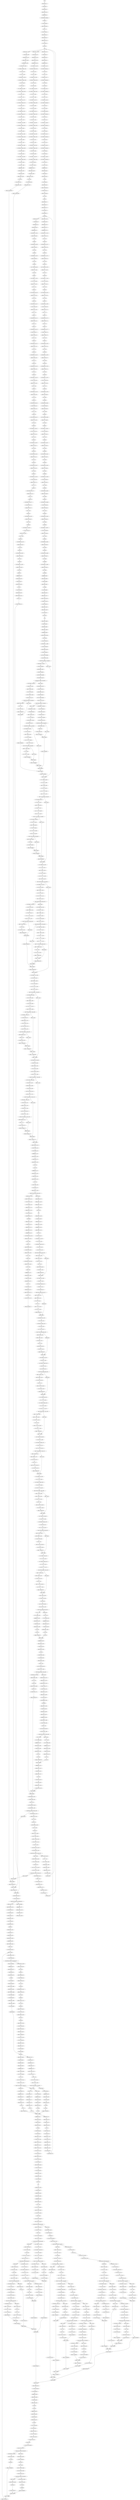 digraph {
"main" -> "addi $sp,$sp,-4_1" -> "sw $fp,0($sp)_2" -> "addi $fp,$sp,0_3" -> "addi $sp,$sp,-16_4" -> "pushRegisters_5" -> "la v836,label_19_empty_6" -> "li v838,32_7" -> "sw v838,0(v836)_8" -> "addi v840,$fp,-36_9" -> "li v842,1_10" -> "sw v842,0(v840)_11" -> "addi $sp,$sp,0_12" -> "addi $sp,$sp,0_13" -> "addi $sp,$sp,-4_14" -> "sw $ra,0($sp)_15" -> "jal reset_16" -> "reset" -> "addi $sp,$sp,-4_18" -> "sw $fp,0($sp)_19" -> "addi $fp,$sp,0_20" -> "addi $sp,$sp,0_21" -> "pushRegisters_22" -> "la v1,label_1_a11_23" -> "la v4,label_19_empty_24" -> "lw v3,0(v4)_25" -> "sw v3,0(v1)_26" -> "la v6,label_3_a12_27" -> "la v9,label_19_empty_28" -> "lw v8,0(v9)_29" -> "sw v8,0(v6)_30" -> "la v11,label_5_a13_31" -> "la v14,label_19_empty_32" -> "lw v13,0(v14)_33" -> "sw v13,0(v11)_34" -> "la v16,label_7_a21_35" -> "la v19,label_19_empty_36" -> "lw v18,0(v19)_37" -> "sw v18,0(v16)_38" -> "la v21,label_9_a22_39" -> "la v24,label_19_empty_40" -> "lw v23,0(v24)_41" -> "sw v23,0(v21)_42" -> "la v26,label_11_a23_43" -> "la v29,label_19_empty_44" -> "lw v28,0(v29)_45" -> "sw v28,0(v26)_46" -> "la v31,label_13_a31_47" -> "la v34,label_19_empty_48" -> "lw v33,0(v34)_49" -> "sw v33,0(v31)_50" -> "la v36,label_15_a32_51" -> "la v39,label_19_empty_52" -> "lw v38,0(v39)_53" -> "sw v38,0(v36)_54" -> "la v41,label_17_a33_55" -> "la v44,label_19_empty_56" -> "lw v43,0(v44)_57" -> "sw v43,0(v41)_58" -> "popRegisters_59" -> "addi $sp,$sp,0_60" -> "lw $fp,0($sp)_61" -> "addi $sp,$sp,4_62" -> "jr $ra_63" -> "lw $ra,0($sp)_64" -> "addi $sp,$sp,4_65" -> "addi v847,$fp,-36_66" -> "lw v846,0(v847)_67" -> "addi $a0,v846,0_68" -> "li $v0,1_69" -> "syscall_70" -> "addi $sp,$sp,0_71" -> "addi $sp,$sp,0_72" -> "addi $sp,$sp,-4_73" -> "sw $ra,0($sp)_74" -> "jal printGame_75" -> "printGame" -> "addi $sp,$sp,-4_77" -> "sw $fp,0($sp)_78" -> "addi $fp,$sp,0_79" -> "addi $sp,$sp,0_80" -> "pushRegisters_81" -> "la v462,label_21_str_82" -> "addi $a0,v462,0_83" -> "li $v0,4_84" -> "syscall_85" -> "la v465,label_23_str_86" -> "addi $a0,v465,0_87" -> "li $v0,4_88" -> "syscall_89" -> "la v468,label_24_str_90" -> "addi $a0,v468,0_91" -> "li $v0,4_92" -> "syscall_93" -> "la v471,label_26_str_94" -> "addi $a0,v471,0_95" -> "li $v0,4_96" -> "syscall_97" -> "la v475,label_1_a11_98" -> "lw v474,0(v475)_99" -> "addi $a0,v474,0_100" -> "li $v0,11_101" -> "syscall_102" -> "la v478,label_28_str_103" -> "addi $a0,v478,0_104" -> "li $v0,4_105" -> "syscall_106" -> "la v482,label_3_a12_107" -> "lw v481,0(v482)_108" -> "addi $a0,v481,0_109" -> "li $v0,11_110" -> "syscall_111" -> "la v485,label_29_str_112" -> "addi $a0,v485,0_113" -> "li $v0,4_114" -> "syscall_115" -> "la v489,label_5_a13_116" -> "lw v488,0(v489)_117" -> "addi $a0,v488,0_118" -> "li $v0,11_119" -> "syscall_120" -> "la v492,label_30_str_121" -> "addi $a0,v492,0_122" -> "li $v0,4_123" -> "syscall_124" -> "la v495,label_31_str_125" -> "addi $a0,v495,0_126" -> "li $v0,4_127" -> "syscall_128" -> "la v498,label_33_str_129" -> "addi $a0,v498,0_130" -> "li $v0,4_131" -> "syscall_132" -> "la v502,label_7_a21_133" -> "lw v501,0(v502)_134" -> "addi $a0,v501,0_135" -> "li $v0,11_136" -> "syscall_137" -> "la v505,label_35_str_138" -> "addi $a0,v505,0_139" -> "li $v0,4_140" -> "syscall_141" -> "la v509,label_9_a22_142" -> "lw v508,0(v509)_143" -> "addi $a0,v508,0_144" -> "li $v0,11_145" -> "syscall_146" -> "la v512,label_36_str_147" -> "addi $a0,v512,0_148" -> "li $v0,4_149" -> "syscall_150" -> "la v516,label_11_a23_151" -> "lw v515,0(v516)_152" -> "addi $a0,v515,0_153" -> "li $v0,11_154" -> "syscall_155" -> "la v519,label_37_str_156" -> "addi $a0,v519,0_157" -> "li $v0,4_158" -> "syscall_159" -> "la v522,label_38_str_160" -> "addi $a0,v522,0_161" -> "li $v0,4_162" -> "syscall_163" -> "la v525,label_40_str_164" -> "addi $a0,v525,0_165" -> "li $v0,4_166" -> "syscall_167" -> "la v529,label_13_a31_168" -> "lw v528,0(v529)_169" -> "addi $a0,v528,0_170" -> "li $v0,11_171" -> "syscall_172" -> "la v532,label_42_str_173" -> "addi $a0,v532,0_174" -> "li $v0,4_175" -> "syscall_176" -> "la v536,label_15_a32_177" -> "lw v535,0(v536)_178" -> "addi $a0,v535,0_179" -> "li $v0,11_180" -> "syscall_181" -> "la v539,label_43_str_182" -> "addi $a0,v539,0_183" -> "li $v0,4_184" -> "syscall_185" -> "la v543,label_17_a33_186" -> "lw v542,0(v543)_187" -> "addi $a0,v542,0_188" -> "li $v0,11_189" -> "syscall_190" -> "la v546,label_44_str_191" -> "addi $a0,v546,0_192" -> "li $v0,4_193" -> "syscall_194" -> "la v549,label_45_str_195" -> "addi $a0,v549,0_196" -> "li $v0,4_197" -> "syscall_198" -> "la v552,label_47_str_199" -> "addi $a0,v552,0_200" -> "li $v0,4_201" -> "syscall_202" -> "popRegisters_203" -> "addi $sp,$sp,0_204" -> "lw $fp,0($sp)_205" -> "addi $sp,$sp,4_206" -> "jr $ra_207" -> "lw $ra,0($sp)_208" -> "addi $sp,$sp,4_209" -> "addi v850,$fp,-40_210" -> "li v852,1_211" -> "sw v852,0(v850)_212" -> "label_183_loop" -> "addi v855,$fp,-36_214" -> "lw v854,0(v855)_215" -> "beq v854,$zero,label_184_exitwhile_216" -> "addi $sp,$sp,-4_217" -> "addi v859,$fp,-40_218" -> "lw v858,0(v859)_219" -> "sw v858,0($sp)_220" -> "addi $sp,$sp,0_221" -> "addi $sp,$sp,-4_222" -> "sw $ra,0($sp)_223" -> "jal selectmove_224" -> "selectmove" -> "addi $sp,$sp,-4_226" -> "sw $fp,0($sp)_227" -> "addi $fp,$sp,0_228" -> "addi $sp,$sp,-20_229" -> "pushRegisters_230" -> "addi v584,$fp,-20_231" -> "li v586,1_232" -> "sw v586,0(v584)_233" -> "label_134_loop" -> "addi v589,$fp,-20_235" -> "lw v588,0(v589)_236" -> "beq v588,$zero,label_135_exitwhile_237" -> "la v592,label_52_str_238" -> "addi $a0,v592,0_239" -> "li $v0,4_240" -> "syscall_241" -> "addi v596,$fp,8_242" -> "lw v595,0(v596)_243" -> "addi $a0,v595,0_244" -> "li $v0,1_245" -> "syscall_246" -> "la v599,label_53_str_247" -> "addi $a0,v599,0_248" -> "li $v0,4_249" -> "syscall_250" -> "addi v601,$fp,-12_251" -> "li $v0,12_252" -> "syscall_253" -> "addi v602,$v0,0_254" -> "sw v602,0(v601)_255" -> "addi v604,$fp,-16_256" -> "li $v0,5_257" -> "syscall_258" -> "addi v605,$v0,0_259" -> "sw v605,0(v604)_260" -> "addi v607,$fp,-28_261" -> "addi $sp,$sp,-4_262" -> "addi v611,$fp,8_263" -> "lw v610,0(v611)_264" -> "sw v610,0($sp)_265" -> "addi $sp,$sp,-4_266" -> "addi $sp,$sp,-4_267" -> "sw $ra,0($sp)_268" -> "jal get_mark_269" -> "get_mark" -> "addi $sp,$sp,-4_271" -> "sw $fp,0($sp)_272" -> "addi $fp,$sp,0_273" -> "addi $sp,$sp,0_274" -> "pushRegisters_275" -> "addi v576,$fp,12_276" -> "lw v575,0(v576)_277" -> "li v578,1_278" -> "xor v573,v575,v578_279" -> "sltiu v573,v573,1_280" -> "beq v573,$zero,label_131_else_281" -> "li v580,88_282" -> "sw v580,8($fp)_283" -> "popRegisters_284" -> "addi $sp,$sp,0_285" -> "lw $fp,0($sp)_286" -> "addi $sp,$sp,4_287" -> "jr $ra_288" -> "jr $ra_289" -> "j label_132_endif_290"
"label_131_else" -> "li v582,79_292" -> "sw v582,8($fp)_293" -> "popRegisters_294" -> "addi $sp,$sp,0_295" -> "lw $fp,0($sp)_296" -> "addi $sp,$sp,4_297" -> "jr $ra_298" -> "jr $ra_299" -> "label_132_endif" -> "popRegisters_301" -> "addi $sp,$sp,0_302" -> "lw $fp,0($sp)_303" -> "addi $sp,$sp,4_304" -> "jr $ra_305" -> "lw v608,4($sp)_306" -> "lw $ra,0($sp)_307" -> "addi $sp,$sp,12_308" -> "sw v608,0(v607)_309" -> "addi v613,$fp,-24_310" -> "addi $sp,$sp,-12_311" -> "addi v617,$fp,-12_312" -> "lw v616,0(v617)_313" -> "sw v616,0($sp)_314" -> "addi v620,$fp,-16_315" -> "lw v619,0(v620)_316" -> "sw v619,4($sp)_317" -> "addi v623,$fp,-28_318" -> "lw v622,0(v623)_319" -> "sw v622,8($sp)_320" -> "addi $sp,$sp,-4_321" -> "addi $sp,$sp,-4_322" -> "sw $ra,0($sp)_323" -> "jal set_324" -> "set" -> "addi $sp,$sp,-4_326" -> "sw $fp,0($sp)_327" -> "addi $fp,$sp,0_328" -> "addi $sp,$sp,-4_329" -> "pushRegisters_330" -> "addi v195,$fp,-8_331" -> "li v197,1_332" -> "sw v197,0(v195)_333" -> "addi v201,$fp,12_334" -> "lw v200,0(v201)_335" -> "li v203,97_336" -> "xor v198,v200,v203_337" -> "sltiu v198,v198,1_338" -> "beq v198,$zero,label_83_else_339" -> "addi v207,$fp,16_340" -> "lw v206,0(v207)_341" -> "li v209,1_342" -> "xor v204,v206,v209_343" -> "sltiu v204,v204,1_344" -> "beq v204,$zero,label_85_else_345" -> "la v213,label_1_a11_346" -> "lw v212,0(v213)_347" -> "la v216,label_19_empty_348" -> "lw v215,0(v216)_349" -> "xor v210,v212,v215_350" -> "sltiu v210,v210,1_351" -> "beq v210,$zero,label_87_else_352" -> "la v218,label_1_a11_353" -> "addi v221,$fp,20_354" -> "lw v220,0(v221)_355" -> "sw v220,0(v218)_356" -> "j label_88_endif_357"
"label_87_else" -> "addi v223,$fp,-8_359" -> "li v226,0_360" -> "li v228,1_361" -> "sub v224,v226,v228_362" -> "sw v224,0(v223)_363" -> "label_88_endif" -> "j label_86_endif_365"
"label_85_else" -> "addi v232,$fp,16_367" -> "lw v231,0(v232)_368" -> "li v234,2_369" -> "xor v229,v231,v234_370" -> "sltiu v229,v229,1_371" -> "beq v229,$zero,label_89_else_372" -> "la v238,label_3_a12_373" -> "lw v237,0(v238)_374" -> "la v241,label_19_empty_375" -> "lw v240,0(v241)_376" -> "xor v235,v237,v240_377" -> "sltiu v235,v235,1_378" -> "beq v235,$zero,label_91_else_379" -> "la v243,label_3_a12_380" -> "addi v246,$fp,20_381" -> "lw v245,0(v246)_382" -> "sw v245,0(v243)_383" -> "j label_92_endif_384"
"label_91_else" -> "addi v248,$fp,-8_386" -> "li v251,0_387" -> "li v253,1_388" -> "sub v249,v251,v253_389" -> "sw v249,0(v248)_390" -> "label_92_endif" -> "j label_90_endif_392"
"label_89_else" -> "addi v257,$fp,16_394" -> "lw v256,0(v257)_395" -> "li v259,3_396" -> "xor v254,v256,v259_397" -> "sltiu v254,v254,1_398" -> "beq v254,$zero,label_93_else_399" -> "la v263,label_5_a13_400" -> "lw v262,0(v263)_401" -> "la v266,label_19_empty_402" -> "lw v265,0(v266)_403" -> "xor v260,v262,v265_404" -> "sltiu v260,v260,1_405" -> "beq v260,$zero,label_95_else_406" -> "la v268,label_5_a13_407" -> "addi v271,$fp,20_408" -> "lw v270,0(v271)_409" -> "sw v270,0(v268)_410" -> "j label_96_endif_411"
"label_95_else" -> "addi v273,$fp,-8_413" -> "li v276,0_414" -> "li v278,1_415" -> "sub v274,v276,v278_416" -> "sw v274,0(v273)_417" -> "label_96_endif" -> "j label_94_endif_419"
"label_93_else" -> "addi v280,$fp,-8_421" -> "li v282,0_422" -> "sw v282,0(v280)_423" -> "label_94_endif" -> "label_90_endif" -> "label_86_endif" -> "j label_84_endif_427"
"label_83_else" -> "addi v286,$fp,12_429" -> "lw v285,0(v286)_430" -> "li v288,98_431" -> "xor v283,v285,v288_432" -> "sltiu v283,v283,1_433" -> "beq v283,$zero,label_97_else_434" -> "addi v292,$fp,16_435" -> "lw v291,0(v292)_436" -> "li v294,1_437" -> "xor v289,v291,v294_438" -> "sltiu v289,v289,1_439" -> "beq v289,$zero,label_99_else_440" -> "la v298,label_7_a21_441" -> "lw v297,0(v298)_442" -> "la v301,label_19_empty_443" -> "lw v300,0(v301)_444" -> "xor v295,v297,v300_445" -> "sltiu v295,v295,1_446" -> "beq v295,$zero,label_101_else_447" -> "la v303,label_7_a21_448" -> "addi v306,$fp,20_449" -> "lw v305,0(v306)_450" -> "sw v305,0(v303)_451" -> "j label_102_endif_452"
"label_101_else" -> "addi v308,$fp,-8_454" -> "li v311,0_455" -> "li v313,1_456" -> "sub v309,v311,v313_457" -> "sw v309,0(v308)_458" -> "label_102_endif" -> "j label_100_endif_460"
"label_99_else" -> "addi v317,$fp,16_462" -> "lw v316,0(v317)_463" -> "li v319,2_464" -> "xor v314,v316,v319_465" -> "sltiu v314,v314,1_466" -> "beq v314,$zero,label_103_else_467" -> "la v323,label_9_a22_468" -> "lw v322,0(v323)_469" -> "la v326,label_19_empty_470" -> "lw v325,0(v326)_471" -> "xor v320,v322,v325_472" -> "sltiu v320,v320,1_473" -> "beq v320,$zero,label_105_else_474" -> "la v328,label_9_a22_475" -> "addi v331,$fp,20_476" -> "lw v330,0(v331)_477" -> "sw v330,0(v328)_478" -> "j label_106_endif_479"
"label_105_else" -> "addi v333,$fp,-8_481" -> "li v336,0_482" -> "li v338,1_483" -> "sub v334,v336,v338_484" -> "sw v334,0(v333)_485" -> "label_106_endif" -> "j label_104_endif_487"
"label_103_else" -> "addi v342,$fp,16_489" -> "lw v341,0(v342)_490" -> "li v344,3_491" -> "xor v339,v341,v344_492" -> "sltiu v339,v339,1_493" -> "beq v339,$zero,label_107_else_494" -> "la v348,label_11_a23_495" -> "lw v347,0(v348)_496" -> "la v351,label_19_empty_497" -> "lw v350,0(v351)_498" -> "xor v345,v347,v350_499" -> "sltiu v345,v345,1_500" -> "beq v345,$zero,label_109_else_501" -> "la v353,label_11_a23_502" -> "addi v356,$fp,20_503" -> "lw v355,0(v356)_504" -> "sw v355,0(v353)_505" -> "j label_110_endif_506"
"label_109_else" -> "addi v358,$fp,-8_508" -> "li v361,0_509" -> "li v363,1_510" -> "sub v359,v361,v363_511" -> "sw v359,0(v358)_512" -> "label_110_endif" -> "j label_108_endif_514"
"label_107_else" -> "addi v365,$fp,-8_516" -> "li v367,0_517" -> "sw v367,0(v365)_518" -> "label_108_endif" -> "label_104_endif" -> "label_100_endif" -> "j label_98_endif_522"
"label_97_else" -> "addi v371,$fp,12_524" -> "lw v370,0(v371)_525" -> "li v373,99_526" -> "xor v368,v370,v373_527" -> "sltiu v368,v368,1_528" -> "beq v368,$zero,label_111_else_529" -> "addi v377,$fp,16_530" -> "lw v376,0(v377)_531" -> "li v379,1_532" -> "xor v374,v376,v379_533" -> "sltiu v374,v374,1_534" -> "beq v374,$zero,label_113_else_535" -> "la v383,label_13_a31_536" -> "lw v382,0(v383)_537" -> "la v386,label_19_empty_538" -> "lw v385,0(v386)_539" -> "xor v380,v382,v385_540" -> "sltiu v380,v380,1_541" -> "beq v380,$zero,label_115_else_542" -> "la v388,label_13_a31_543" -> "addi v391,$fp,20_544" -> "lw v390,0(v391)_545" -> "sw v390,0(v388)_546" -> "j label_116_endif_547"
"label_115_else" -> "addi v393,$fp,-8_549" -> "li v396,0_550" -> "li v398,1_551" -> "sub v394,v396,v398_552" -> "sw v394,0(v393)_553" -> "label_116_endif" -> "j label_114_endif_555"
"label_113_else" -> "addi v402,$fp,16_557" -> "lw v401,0(v402)_558" -> "li v404,2_559" -> "xor v399,v401,v404_560" -> "sltiu v399,v399,1_561" -> "beq v399,$zero,label_117_else_562" -> "la v408,label_15_a32_563" -> "lw v407,0(v408)_564" -> "la v411,label_19_empty_565" -> "lw v410,0(v411)_566" -> "xor v405,v407,v410_567" -> "sltiu v405,v405,1_568" -> "beq v405,$zero,label_119_else_569" -> "la v413,label_15_a32_570" -> "addi v416,$fp,20_571" -> "lw v415,0(v416)_572" -> "sw v415,0(v413)_573" -> "j label_120_endif_574"
"label_119_else" -> "addi v418,$fp,-8_576" -> "li v421,0_577" -> "li v423,1_578" -> "sub v419,v421,v423_579" -> "sw v419,0(v418)_580" -> "label_120_endif" -> "j label_118_endif_582"
"label_117_else" -> "addi v427,$fp,16_584" -> "lw v426,0(v427)_585" -> "li v429,3_586" -> "xor v424,v426,v429_587" -> "sltiu v424,v424,1_588" -> "beq v424,$zero,label_121_else_589" -> "la v433,label_17_a33_590" -> "lw v432,0(v433)_591" -> "la v436,label_19_empty_592" -> "lw v435,0(v436)_593" -> "xor v430,v432,v435_594" -> "sltiu v430,v430,1_595" -> "beq v430,$zero,label_123_else_596" -> "la v438,label_17_a33_597" -> "addi v441,$fp,20_598" -> "lw v440,0(v441)_599" -> "sw v440,0(v438)_600" -> "j label_124_endif_601"
"label_123_else" -> "addi v443,$fp,-8_603" -> "li v446,0_604" -> "li v448,1_605" -> "sub v444,v446,v448_606" -> "sw v444,0(v443)_607" -> "label_124_endif" -> "j label_122_endif_609"
"label_121_else" -> "addi v450,$fp,-8_611" -> "li v452,0_612" -> "sw v452,0(v450)_613" -> "label_122_endif" -> "label_118_endif" -> "label_114_endif" -> "j label_112_endif_617"
"label_111_else" -> "addi v454,$fp,-8_619" -> "li v456,0_620" -> "sw v456,0(v454)_621" -> "label_112_endif" -> "label_98_endif" -> "label_84_endif" -> "addi v459,$fp,-8_625" -> "lw v458,0(v459)_626" -> "sw v458,8($fp)_627" -> "popRegisters_628" -> "addi $sp,$sp,4_629" -> "lw $fp,0($sp)_630" -> "addi $sp,$sp,4_631" -> "jr $ra_632" -> "jr $ra_633" -> "popRegisters_634" -> "addi $sp,$sp,4_635" -> "lw $fp,0($sp)_636" -> "addi $sp,$sp,4_637" -> "jr $ra_638" -> "lw v614,4($sp)_639" -> "lw $ra,0($sp)_640" -> "addi $sp,$sp,20_641" -> "sw v614,0(v613)_642" -> "addi v627,$fp,-24_643" -> "lw v626,0(v627)_644" -> "li v629,0_645" -> "xor v624,v626,v629_646" -> "sltiu v624,v624,1_647" -> "beq v624,$zero,label_136_else_648" -> "la v632,label_54_str_649" -> "addi $a0,v632,0_650" -> "li $v0,4_651" -> "syscall_652" -> "j label_137_endif_653"
"label_136_else" -> "addi v636,$fp,-24_655" -> "lw v635,0(v636)_656" -> "li v639,0_657" -> "li v641,1_658" -> "sub v637,v639,v641_659" -> "xor v633,v635,v637_660" -> "sltiu v633,v633,1_661" -> "beq v633,$zero,label_138_else_662" -> "la v644,label_56_str_663" -> "addi $a0,v644,0_664" -> "li $v0,4_665" -> "syscall_666" -> "j label_139_endif_667"
"label_138_else" -> "addi v646,$fp,-20_669" -> "li v648,0_670" -> "sw v648,0(v646)_671" -> "label_139_endif" -> "label_137_endif" -> "j label_134_loop_674"
"label_135_exitwhile" -> "popRegisters_676" -> "addi $sp,$sp,20_677" -> "lw $fp,0($sp)_678" -> "addi $sp,$sp,4_679" -> "jr $ra_680" -> "lw $ra,0($sp)_681" -> "addi $sp,$sp,8_682" -> "addi v861,$fp,-44_683" -> "addi $sp,$sp,-4_684" -> "addi v865,$fp,-40_685" -> "lw v864,0(v865)_686" -> "sw v864,0($sp)_687" -> "addi $sp,$sp,-4_688" -> "addi $sp,$sp,-4_689" -> "sw $ra,0($sp)_690" -> "jal get_mark_691" -> "get_mark" -> "addi $sp,$sp,-4_693" -> "sw $fp,0($sp)_694" -> "addi $fp,$sp,0_695" -> "addi $sp,$sp,0_696" -> "pushRegisters_697" -> "addi v576,$fp,12_698" -> "lw v575,0(v576)_699" -> "li v578,1_700" -> "xor v573,v575,v578_701" -> "sltiu v573,v573,1_702" -> "beq v573,$zero,label_131_else_703" -> "li v580,88_704" -> "sw v580,8($fp)_705" -> "popRegisters_706" -> "addi $sp,$sp,0_707" -> "lw $fp,0($sp)_708" -> "addi $sp,$sp,4_709" -> "jr $ra_710" -> "jr $ra_711" -> "j label_132_endif_712"
"label_131_else" -> "li v582,79_714" -> "sw v582,8($fp)_715" -> "popRegisters_716" -> "addi $sp,$sp,0_717" -> "lw $fp,0($sp)_718" -> "addi $sp,$sp,4_719" -> "jr $ra_720" -> "jr $ra_721" -> "label_132_endif" -> "popRegisters_723" -> "addi $sp,$sp,0_724" -> "lw $fp,0($sp)_725" -> "addi $sp,$sp,4_726" -> "jr $ra_727" -> "lw v862,4($sp)_728" -> "lw $ra,0($sp)_729" -> "addi $sp,$sp,12_730" -> "sw v862,0(v861)_731" -> "addi $sp,$sp,0_732" -> "addi $sp,$sp,0_733" -> "addi $sp,$sp,-4_734" -> "sw $ra,0($sp)_735" -> "jal printGame_736" -> "printGame" -> "addi $sp,$sp,-4_738" -> "sw $fp,0($sp)_739" -> "addi $fp,$sp,0_740" -> "addi $sp,$sp,0_741" -> "pushRegisters_742" -> "la v462,label_21_str_743" -> "addi $a0,v462,0_744" -> "li $v0,4_745" -> "syscall_746" -> "la v465,label_23_str_747" -> "addi $a0,v465,0_748" -> "li $v0,4_749" -> "syscall_750" -> "la v468,label_24_str_751" -> "addi $a0,v468,0_752" -> "li $v0,4_753" -> "syscall_754" -> "la v471,label_26_str_755" -> "addi $a0,v471,0_756" -> "li $v0,4_757" -> "syscall_758" -> "la v475,label_1_a11_759" -> "lw v474,0(v475)_760" -> "addi $a0,v474,0_761" -> "li $v0,11_762" -> "syscall_763" -> "la v478,label_28_str_764" -> "addi $a0,v478,0_765" -> "li $v0,4_766" -> "syscall_767" -> "la v482,label_3_a12_768" -> "lw v481,0(v482)_769" -> "addi $a0,v481,0_770" -> "li $v0,11_771" -> "syscall_772" -> "la v485,label_29_str_773" -> "addi $a0,v485,0_774" -> "li $v0,4_775" -> "syscall_776" -> "la v489,label_5_a13_777" -> "lw v488,0(v489)_778" -> "addi $a0,v488,0_779" -> "li $v0,11_780" -> "syscall_781" -> "la v492,label_30_str_782" -> "addi $a0,v492,0_783" -> "li $v0,4_784" -> "syscall_785" -> "la v495,label_31_str_786" -> "addi $a0,v495,0_787" -> "li $v0,4_788" -> "syscall_789" -> "la v498,label_33_str_790" -> "addi $a0,v498,0_791" -> "li $v0,4_792" -> "syscall_793" -> "la v502,label_7_a21_794" -> "lw v501,0(v502)_795" -> "addi $a0,v501,0_796" -> "li $v0,11_797" -> "syscall_798" -> "la v505,label_35_str_799" -> "addi $a0,v505,0_800" -> "li $v0,4_801" -> "syscall_802" -> "la v509,label_9_a22_803" -> "lw v508,0(v509)_804" -> "addi $a0,v508,0_805" -> "li $v0,11_806" -> "syscall_807" -> "la v512,label_36_str_808" -> "addi $a0,v512,0_809" -> "li $v0,4_810" -> "syscall_811" -> "la v516,label_11_a23_812" -> "lw v515,0(v516)_813" -> "addi $a0,v515,0_814" -> "li $v0,11_815" -> "syscall_816" -> "la v519,label_37_str_817" -> "addi $a0,v519,0_818" -> "li $v0,4_819" -> "syscall_820" -> "la v522,label_38_str_821" -> "addi $a0,v522,0_822" -> "li $v0,4_823" -> "syscall_824" -> "la v525,label_40_str_825" -> "addi $a0,v525,0_826" -> "li $v0,4_827" -> "syscall_828" -> "la v529,label_13_a31_829" -> "lw v528,0(v529)_830" -> "addi $a0,v528,0_831" -> "li $v0,11_832" -> "syscall_833" -> "la v532,label_42_str_834" -> "addi $a0,v532,0_835" -> "li $v0,4_836" -> "syscall_837" -> "la v536,label_15_a32_838" -> "lw v535,0(v536)_839" -> "addi $a0,v535,0_840" -> "li $v0,11_841" -> "syscall_842" -> "la v539,label_43_str_843" -> "addi $a0,v539,0_844" -> "li $v0,4_845" -> "syscall_846" -> "la v543,label_17_a33_847" -> "lw v542,0(v543)_848" -> "addi $a0,v542,0_849" -> "li $v0,11_850" -> "syscall_851" -> "la v546,label_44_str_852" -> "addi $a0,v546,0_853" -> "li $v0,4_854" -> "syscall_855" -> "la v549,label_45_str_856" -> "addi $a0,v549,0_857" -> "li $v0,4_858" -> "syscall_859" -> "la v552,label_47_str_860" -> "addi $a0,v552,0_861" -> "li $v0,4_862" -> "syscall_863" -> "popRegisters_864" -> "addi $sp,$sp,0_865" -> "lw $fp,0($sp)_866" -> "addi $sp,$sp,4_867" -> "jr $ra_868" -> "lw $ra,0($sp)_869" -> "addi $sp,$sp,4_870" -> "addi $sp,$sp,-4_871" -> "addi v870,$fp,-44_872" -> "lw v869,0(v870)_873" -> "sw v869,0($sp)_874" -> "addi $sp,$sp,-4_875" -> "addi $sp,$sp,-4_876" -> "sw $ra,0($sp)_877" -> "jal won_878" -> "won" -> "addi $sp,$sp,-4_880" -> "sw $fp,0($sp)_881" -> "addi $fp,$sp,0_882" -> "addi $sp,$sp,-4_883" -> "pushRegisters_884" -> "addi v650,$fp,-32_885" -> "li v652,0_886" -> "sw v652,0(v650)_887" -> "la v656,label_1_a11_888" -> "lw v655,0(v656)_889" -> "addi v659,$fp,12_890" -> "lw v658,0(v659)_891" -> "xor v653,v655,v658_892" -> "sltiu v653,v653,1_893" -> "beq v653,$zero,label_141_else_894" -> "la v663,label_7_a21_895" -> "lw v662,0(v663)_896" -> "addi v666,$fp,12_897" -> "lw v665,0(v666)_898" -> "xor v660,v662,v665_899" -> "sltiu v660,v660,1_900" -> "beq v660,$zero,label_143_else_901" -> "la v670,label_13_a31_902" -> "lw v669,0(v670)_903" -> "addi v673,$fp,12_904" -> "lw v672,0(v673)_905" -> "xor v667,v669,v672_906" -> "sltiu v667,v667,1_907" -> "beq v667,$zero,label_145_else_908" -> "addi v675,$fp,-32_909" -> "li v677,1_910" -> "sw v677,0(v675)_911" -> "j label_146_endif_912"
"label_145_else" -> "label_146_endif" -> "j label_144_endif_915"
"label_143_else" -> "la v681,label_9_a22_917" -> "lw v680,0(v681)_918" -> "addi v684,$fp,12_919" -> "lw v683,0(v684)_920" -> "xor v678,v680,v683_921" -> "sltiu v678,v678,1_922" -> "beq v678,$zero,label_147_else_923" -> "la v688,label_17_a33_924" -> "lw v687,0(v688)_925" -> "addi v691,$fp,12_926" -> "lw v690,0(v691)_927" -> "xor v685,v687,v690_928" -> "sltiu v685,v685,1_929" -> "beq v685,$zero,label_149_else_930" -> "addi v693,$fp,-32_931" -> "li v695,1_932" -> "sw v695,0(v693)_933" -> "j label_150_endif_934"
"label_149_else" -> "label_150_endif" -> "j label_148_endif_937"
"label_147_else" -> "la v699,label_3_a12_939" -> "lw v698,0(v699)_940" -> "addi v702,$fp,12_941" -> "lw v701,0(v702)_942" -> "xor v696,v698,v701_943" -> "sltiu v696,v696,1_944" -> "beq v696,$zero,label_151_else_945" -> "la v706,label_5_a13_946" -> "lw v705,0(v706)_947" -> "addi v709,$fp,12_948" -> "lw v708,0(v709)_949" -> "xor v703,v705,v708_950" -> "sltiu v703,v703,1_951" -> "beq v703,$zero,label_153_else_952" -> "addi v711,$fp,-32_953" -> "li v713,1_954" -> "sw v713,0(v711)_955" -> "j label_154_endif_956"
"label_153_else" -> "label_154_endif" -> "j label_152_endif_959"
"label_151_else" -> "label_152_endif" -> "label_148_endif" -> "label_144_endif" -> "j label_142_endif_964"
"label_141_else" -> "label_142_endif" -> "la v717,label_3_a12_967" -> "lw v716,0(v717)_968" -> "addi v720,$fp,12_969" -> "lw v719,0(v720)_970" -> "xor v714,v716,v719_971" -> "sltiu v714,v714,1_972" -> "beq v714,$zero,label_155_else_973" -> "la v724,label_9_a22_974" -> "lw v723,0(v724)_975" -> "addi v727,$fp,12_976" -> "lw v726,0(v727)_977" -> "xor v721,v723,v726_978" -> "sltiu v721,v721,1_979" -> "beq v721,$zero,label_157_else_980" -> "la v731,label_15_a32_981" -> "lw v730,0(v731)_982" -> "addi v734,$fp,12_983" -> "lw v733,0(v734)_984" -> "xor v728,v730,v733_985" -> "sltiu v728,v728,1_986" -> "beq v728,$zero,label_159_else_987" -> "addi v736,$fp,-32_988" -> "li v738,1_989" -> "sw v738,0(v736)_990" -> "j label_160_endif_991"
"label_159_else" -> "label_160_endif" -> "j label_158_endif_994"
"label_157_else" -> "label_158_endif" -> "j label_156_endif_997"
"label_155_else" -> "label_156_endif" -> "la v742,label_5_a13_1000" -> "lw v741,0(v742)_1001" -> "addi v745,$fp,12_1002" -> "lw v744,0(v745)_1003" -> "xor v739,v741,v744_1004" -> "sltiu v739,v739,1_1005" -> "beq v739,$zero,label_161_else_1006" -> "la v749,label_11_a23_1007" -> "lw v748,0(v749)_1008" -> "addi v752,$fp,12_1009" -> "lw v751,0(v752)_1010" -> "xor v746,v748,v751_1011" -> "sltiu v746,v746,1_1012" -> "beq v746,$zero,label_163_else_1013" -> "la v756,label_17_a33_1014" -> "lw v755,0(v756)_1015" -> "addi v759,$fp,12_1016" -> "lw v758,0(v759)_1017" -> "xor v753,v755,v758_1018" -> "sltiu v753,v753,1_1019" -> "beq v753,$zero,label_165_else_1020" -> "addi v761,$fp,-32_1021" -> "li v763,1_1022" -> "sw v763,0(v761)_1023" -> "j label_166_endif_1024"
"label_165_else" -> "label_166_endif" -> "j label_164_endif_1027"
"label_163_else" -> "la v767,label_9_a22_1029" -> "lw v766,0(v767)_1030" -> "addi v770,$fp,12_1031" -> "lw v769,0(v770)_1032" -> "xor v764,v766,v769_1033" -> "sltiu v764,v764,1_1034" -> "beq v764,$zero,label_167_else_1035" -> "la v774,label_13_a31_1036" -> "lw v773,0(v774)_1037" -> "addi v777,$fp,12_1038" -> "lw v776,0(v777)_1039" -> "xor v771,v773,v776_1040" -> "sltiu v771,v771,1_1041" -> "beq v771,$zero,label_169_else_1042" -> "addi v779,$fp,-32_1043" -> "li v781,1_1044" -> "sw v781,0(v779)_1045" -> "j label_170_endif_1046"
"label_169_else" -> "label_170_endif" -> "j label_168_endif_1049"
"label_167_else" -> "label_168_endif" -> "label_164_endif" -> "j label_162_endif_1053"
"label_161_else" -> "label_162_endif" -> "la v785,label_7_a21_1056" -> "lw v784,0(v785)_1057" -> "addi v788,$fp,12_1058" -> "lw v787,0(v788)_1059" -> "xor v782,v784,v787_1060" -> "sltiu v782,v782,1_1061" -> "beq v782,$zero,label_171_else_1062" -> "la v792,label_9_a22_1063" -> "lw v791,0(v792)_1064" -> "addi v795,$fp,12_1065" -> "lw v794,0(v795)_1066" -> "xor v789,v791,v794_1067" -> "sltiu v789,v789,1_1068" -> "beq v789,$zero,label_173_else_1069" -> "la v799,label_11_a23_1070" -> "lw v798,0(v799)_1071" -> "addi v802,$fp,12_1072" -> "lw v801,0(v802)_1073" -> "xor v796,v798,v801_1074" -> "sltiu v796,v796,1_1075" -> "beq v796,$zero,label_175_else_1076" -> "addi v804,$fp,-32_1077" -> "li v806,1_1078" -> "sw v806,0(v804)_1079" -> "j label_176_endif_1080"
"label_175_else" -> "label_176_endif" -> "j label_174_endif_1083"
"label_173_else" -> "label_174_endif" -> "j label_172_endif_1086"
"label_171_else" -> "label_172_endif" -> "la v810,label_13_a31_1089" -> "lw v809,0(v810)_1090" -> "addi v813,$fp,12_1091" -> "lw v812,0(v813)_1092" -> "xor v807,v809,v812_1093" -> "sltiu v807,v807,1_1094" -> "beq v807,$zero,label_177_else_1095" -> "la v817,label_15_a32_1096" -> "lw v816,0(v817)_1097" -> "addi v820,$fp,12_1098" -> "lw v819,0(v820)_1099" -> "xor v814,v816,v819_1100" -> "sltiu v814,v814,1_1101" -> "beq v814,$zero,label_179_else_1102" -> "la v824,label_17_a33_1103" -> "lw v823,0(v824)_1104" -> "addi v827,$fp,12_1105" -> "lw v826,0(v827)_1106" -> "xor v821,v823,v826_1107" -> "sltiu v821,v821,1_1108" -> "beq v821,$zero,label_181_else_1109" -> "addi v829,$fp,-32_1110" -> "li v831,1_1111" -> "sw v831,0(v829)_1112" -> "j label_182_endif_1113"
"label_181_else" -> "label_182_endif" -> "j label_180_endif_1116"
"label_179_else" -> "label_180_endif" -> "j label_178_endif_1119"
"label_177_else" -> "label_178_endif" -> "addi v834,$fp,-32_1122" -> "lw v833,0(v834)_1123" -> "sw v833,8($fp)_1124" -> "popRegisters_1125" -> "addi $sp,$sp,4_1126" -> "lw $fp,0($sp)_1127" -> "addi $sp,$sp,4_1128" -> "jr $ra_1129" -> "jr $ra_1130" -> "popRegisters_1131" -> "addi $sp,$sp,4_1132" -> "lw $fp,0($sp)_1133" -> "addi $sp,$sp,4_1134" -> "jr $ra_1135" -> "lw v867,4($sp)_1136" -> "lw $ra,0($sp)_1137" -> "addi $sp,$sp,12_1138" -> "beq v867,$zero,label_185_else_1139" -> "addi $sp,$sp,-4_1140" -> "addi v874,$fp,-40_1141" -> "lw v873,0(v874)_1142" -> "sw v873,0($sp)_1143" -> "addi $sp,$sp,0_1144" -> "addi $sp,$sp,-4_1145" -> "sw $ra,0($sp)_1146" -> "jal printWinner_1147" -> "printWinner" -> "addi $sp,$sp,-4_1149" -> "sw $fp,0($sp)_1150" -> "addi $fp,$sp,0_1151" -> "addi $sp,$sp,0_1152" -> "pushRegisters_1153" -> "la v555,label_49_str_1154" -> "addi $a0,v555,0_1155" -> "li $v0,4_1156" -> "syscall_1157" -> "addi v559,$fp,8_1158" -> "lw v558,0(v559)_1159" -> "addi $a0,v558,0_1160" -> "li $v0,1_1161" -> "syscall_1162" -> "la v562,label_50_str_1163" -> "addi $a0,v562,0_1164" -> "li $v0,4_1165" -> "syscall_1166" -> "popRegisters_1167" -> "addi $sp,$sp,0_1168" -> "lw $fp,0($sp)_1169" -> "addi $sp,$sp,4_1170" -> "jr $ra_1171" -> "lw $ra,0($sp)_1172" -> "addi $sp,$sp,8_1173" -> "addi v876,$fp,-36_1174" -> "li v878,0_1175" -> "sw v878,0(v876)_1176" -> "j label_186_endif_1177"
"label_185_else" -> "addi $sp,$sp,0_1179" -> "addi $sp,$sp,-4_1180" -> "addi $sp,$sp,-4_1181" -> "sw $ra,0($sp)_1182" -> "jal full_1183" -> "full" -> "addi $sp,$sp,-4_1185" -> "sw $fp,0($sp)_1186" -> "addi $fp,$sp,0_1187" -> "addi $sp,$sp,-4_1188" -> "pushRegisters_1189" -> "addi v46,$fp,-4_1190" -> "li v48,0_1191" -> "sw v48,0(v46)_1192" -> "la v52,label_1_a11_1193" -> "lw v51,0(v52)_1194" -> "la v55,label_19_empty_1195" -> "lw v54,0(v55)_1196" -> "xor v49,v51,v54_1197" -> "beq v49,$zero,label_62_else_1198" -> "addi v57,$fp,-4_1199" -> "addi v61,$fp,-4_1200" -> "lw v60,0(v61)_1201" -> "li v63,1_1202" -> "add v58,v60,v63_1203" -> "sw v58,0(v57)_1204" -> "j label_63_endif_1205"
"label_62_else" -> "label_63_endif" -> "la v67,label_7_a21_1208" -> "lw v66,0(v67)_1209" -> "la v70,label_19_empty_1210" -> "lw v69,0(v70)_1211" -> "xor v64,v66,v69_1212" -> "beq v64,$zero,label_64_else_1213" -> "addi v72,$fp,-4_1214" -> "addi v76,$fp,-4_1215" -> "lw v75,0(v76)_1216" -> "li v78,1_1217" -> "add v73,v75,v78_1218" -> "sw v73,0(v72)_1219" -> "j label_65_endif_1220"
"label_64_else" -> "label_65_endif" -> "la v82,label_13_a31_1223" -> "lw v81,0(v82)_1224" -> "la v85,label_19_empty_1225" -> "lw v84,0(v85)_1226" -> "xor v79,v81,v84_1227" -> "beq v79,$zero,label_66_else_1228" -> "addi v87,$fp,-4_1229" -> "addi v91,$fp,-4_1230" -> "lw v90,0(v91)_1231" -> "li v93,1_1232" -> "add v88,v90,v93_1233" -> "sw v88,0(v87)_1234" -> "j label_67_endif_1235"
"label_66_else" -> "label_67_endif" -> "la v97,label_3_a12_1238" -> "lw v96,0(v97)_1239" -> "la v100,label_19_empty_1240" -> "lw v99,0(v100)_1241" -> "xor v94,v96,v99_1242" -> "beq v94,$zero,label_68_else_1243" -> "addi v102,$fp,-4_1244" -> "addi v106,$fp,-4_1245" -> "lw v105,0(v106)_1246" -> "li v108,1_1247" -> "add v103,v105,v108_1248" -> "sw v103,0(v102)_1249" -> "j label_69_endif_1250"
"label_68_else" -> "label_69_endif" -> "la v112,label_9_a22_1253" -> "lw v111,0(v112)_1254" -> "la v115,label_19_empty_1255" -> "lw v114,0(v115)_1256" -> "xor v109,v111,v114_1257" -> "beq v109,$zero,label_70_else_1258" -> "addi v117,$fp,-4_1259" -> "addi v121,$fp,-4_1260" -> "lw v120,0(v121)_1261" -> "li v123,1_1262" -> "add v118,v120,v123_1263" -> "sw v118,0(v117)_1264" -> "j label_71_endif_1265"
"label_70_else" -> "label_71_endif" -> "la v127,label_15_a32_1268" -> "lw v126,0(v127)_1269" -> "la v130,label_19_empty_1270" -> "lw v129,0(v130)_1271" -> "xor v124,v126,v129_1272" -> "beq v124,$zero,label_72_else_1273" -> "addi v132,$fp,-4_1274" -> "addi v136,$fp,-4_1275" -> "lw v135,0(v136)_1276" -> "li v138,1_1277" -> "add v133,v135,v138_1278" -> "sw v133,0(v132)_1279" -> "j label_73_endif_1280"
"label_72_else" -> "label_73_endif" -> "la v142,label_5_a13_1283" -> "lw v141,0(v142)_1284" -> "la v145,label_19_empty_1285" -> "lw v144,0(v145)_1286" -> "xor v139,v141,v144_1287" -> "beq v139,$zero,label_74_else_1288" -> "addi v147,$fp,-4_1289" -> "addi v151,$fp,-4_1290" -> "lw v150,0(v151)_1291" -> "li v153,1_1292" -> "add v148,v150,v153_1293" -> "sw v148,0(v147)_1294" -> "j label_75_endif_1295"
"label_74_else" -> "label_75_endif" -> "la v157,label_11_a23_1298" -> "lw v156,0(v157)_1299" -> "la v160,label_19_empty_1300" -> "lw v159,0(v160)_1301" -> "xor v154,v156,v159_1302" -> "beq v154,$zero,label_76_else_1303" -> "addi v162,$fp,-4_1304" -> "addi v166,$fp,-4_1305" -> "lw v165,0(v166)_1306" -> "li v168,1_1307" -> "add v163,v165,v168_1308" -> "sw v163,0(v162)_1309" -> "j label_77_endif_1310"
"label_76_else" -> "label_77_endif" -> "la v172,label_17_a33_1313" -> "lw v171,0(v172)_1314" -> "la v175,label_19_empty_1315" -> "lw v174,0(v175)_1316" -> "xor v169,v171,v174_1317" -> "beq v169,$zero,label_78_else_1318" -> "addi v177,$fp,-4_1319" -> "addi v181,$fp,-4_1320" -> "lw v180,0(v181)_1321" -> "li v183,1_1322" -> "add v178,v180,v183_1323" -> "sw v178,0(v177)_1324" -> "j label_79_endif_1325"
"label_78_else" -> "label_79_endif" -> "addi v187,$fp,-4_1328" -> "lw v186,0(v187)_1329" -> "li v189,9_1330" -> "xor v184,v186,v189_1331" -> "sltiu v184,v184,1_1332" -> "beq v184,$zero,label_80_else_1333" -> "li v191,1_1334" -> "sw v191,8($fp)_1335" -> "popRegisters_1336" -> "addi $sp,$sp,4_1337" -> "lw $fp,0($sp)_1338" -> "addi $sp,$sp,4_1339" -> "jr $ra_1340" -> "jr $ra_1341" -> "j label_81_endif_1342"
"label_80_else" -> "li v193,0_1344" -> "sw v193,8($fp)_1345" -> "popRegisters_1346" -> "addi $sp,$sp,4_1347" -> "lw $fp,0($sp)_1348" -> "addi $sp,$sp,4_1349" -> "jr $ra_1350" -> "jr $ra_1351" -> "label_81_endif" -> "popRegisters_1353" -> "addi $sp,$sp,4_1354" -> "lw $fp,0($sp)_1355" -> "addi $sp,$sp,4_1356" -> "jr $ra_1357" -> "lw v880,4($sp)_1358" -> "lw $ra,0($sp)_1359" -> "addi $sp,$sp,8_1360" -> "li v882,1_1361" -> "xor v879,v880,v882_1362" -> "sltiu v879,v879,1_1363" -> "beq v879,$zero,label_187_else_1364" -> "la v885,label_57_str_1365" -> "addi $a0,v885,0_1366" -> "li $v0,4_1367" -> "syscall_1368" -> "addi v887,$fp,-36_1369" -> "li v889,0_1370" -> "sw v889,0(v887)_1371" -> "j label_188_endif_1372"
"label_187_else" -> "addi v891,$fp,-40_1374" -> "addi $sp,$sp,-4_1375" -> "addi v895,$fp,-40_1376" -> "lw v894,0(v895)_1377" -> "sw v894,0($sp)_1378" -> "addi $sp,$sp,-4_1379" -> "addi $sp,$sp,-4_1380" -> "sw $ra,0($sp)_1381" -> "jal switchPlayer_1382" -> "switchPlayer" -> "addi $sp,$sp,-4_1384" -> "sw $fp,0($sp)_1385" -> "addi $fp,$sp,0_1386" -> "addi $sp,$sp,0_1387" -> "pushRegisters_1388" -> "addi v566,$fp,12_1389" -> "lw v565,0(v566)_1390" -> "li v568,1_1391" -> "xor v563,v565,v568_1392" -> "sltiu v563,v563,1_1393" -> "beq v563,$zero,label_128_else_1394" -> "li v570,2_1395" -> "sw v570,8($fp)_1396" -> "popRegisters_1397" -> "addi $sp,$sp,0_1398" -> "lw $fp,0($sp)_1399" -> "addi $sp,$sp,4_1400" -> "jr $ra_1401" -> "jr $ra_1402" -> "j label_129_endif_1403"
"label_128_else" -> "li v572,1_1405" -> "sw v572,8($fp)_1406" -> "popRegisters_1407" -> "addi $sp,$sp,0_1408" -> "lw $fp,0($sp)_1409" -> "addi $sp,$sp,4_1410" -> "jr $ra_1411" -> "jr $ra_1412" -> "label_129_endif" -> "popRegisters_1414" -> "addi $sp,$sp,0_1415" -> "lw $fp,0($sp)_1416" -> "addi $sp,$sp,4_1417" -> "jr $ra_1418" -> "lw v892,4($sp)_1419" -> "lw $ra,0($sp)_1420" -> "addi $sp,$sp,12_1421" -> "sw v892,0(v891)_1422" -> "label_188_endif" -> "label_186_endif" -> "addi v899,$fp,-36_1425" -> "lw v898,0(v899)_1426" -> "li v901,0_1427" -> "xor v896,v898,v901_1428" -> "sltiu v896,v896,1_1429" -> "beq v896,$zero,label_189_else_1430" -> "la v904,label_59_str_1431" -> "addi $a0,v904,0_1432" -> "li $v0,4_1433" -> "syscall_1434" -> "addi v906,$fp,-48_1435" -> "li $v0,12_1436" -> "syscall_1437" -> "addi v907,$v0,0_1438" -> "sw v907,0(v906)_1439" -> "addi v911,$fp,-48_1440" -> "lw v910,0(v911)_1441" -> "li v913,121_1442" -> "xor v908,v910,v913_1443" -> "sltiu v908,v908,1_1444" -> "beq v908,$zero,label_191_else_1445" -> "addi v915,$fp,-36_1446" -> "li v917,1_1447" -> "sw v917,0(v915)_1448" -> "addi $sp,$sp,0_1449" -> "addi $sp,$sp,0_1450" -> "addi $sp,$sp,-4_1451" -> "sw $ra,0($sp)_1452" -> "jal reset_1453" -> "reset" -> "addi $sp,$sp,-4_1455" -> "sw $fp,0($sp)_1456" -> "addi $fp,$sp,0_1457" -> "addi $sp,$sp,0_1458" -> "pushRegisters_1459" -> "la v1,label_1_a11_1460" -> "la v4,label_19_empty_1461" -> "lw v3,0(v4)_1462" -> "sw v3,0(v1)_1463" -> "la v6,label_3_a12_1464" -> "la v9,label_19_empty_1465" -> "lw v8,0(v9)_1466" -> "sw v8,0(v6)_1467" -> "la v11,label_5_a13_1468" -> "la v14,label_19_empty_1469" -> "lw v13,0(v14)_1470" -> "sw v13,0(v11)_1471" -> "la v16,label_7_a21_1472" -> "la v19,label_19_empty_1473" -> "lw v18,0(v19)_1474" -> "sw v18,0(v16)_1475" -> "la v21,label_9_a22_1476" -> "la v24,label_19_empty_1477" -> "lw v23,0(v24)_1478" -> "sw v23,0(v21)_1479" -> "la v26,label_11_a23_1480" -> "la v29,label_19_empty_1481" -> "lw v28,0(v29)_1482" -> "sw v28,0(v26)_1483" -> "la v31,label_13_a31_1484" -> "la v34,label_19_empty_1485" -> "lw v33,0(v34)_1486" -> "sw v33,0(v31)_1487" -> "la v36,label_15_a32_1488" -> "la v39,label_19_empty_1489" -> "lw v38,0(v39)_1490" -> "sw v38,0(v36)_1491" -> "la v41,label_17_a33_1492" -> "la v44,label_19_empty_1493" -> "lw v43,0(v44)_1494" -> "sw v43,0(v41)_1495" -> "popRegisters_1496" -> "addi $sp,$sp,0_1497" -> "lw $fp,0($sp)_1498" -> "addi $sp,$sp,4_1499" -> "jr $ra_1500" -> "lw $ra,0($sp)_1501" -> "addi $sp,$sp,4_1502" -> "j label_192_endif_1503"
"label_191_else" -> "addi v922,$fp,-48_1505" -> "lw v921,0(v922)_1506" -> "li v924,89_1507" -> "xor v919,v921,v924_1508" -> "sltiu v919,v919,1_1509" -> "beq v919,$zero,label_193_else_1510" -> "addi v926,$fp,-36_1511" -> "li v928,1_1512" -> "sw v928,0(v926)_1513" -> "addi $sp,$sp,0_1514" -> "addi $sp,$sp,0_1515" -> "addi $sp,$sp,-4_1516" -> "sw $ra,0($sp)_1517" -> "jal reset_1518" -> "reset" -> "addi $sp,$sp,-4_1520" -> "sw $fp,0($sp)_1521" -> "addi $fp,$sp,0_1522" -> "addi $sp,$sp,0_1523" -> "pushRegisters_1524" -> "la v1,label_1_a11_1525" -> "la v4,label_19_empty_1526" -> "lw v3,0(v4)_1527" -> "sw v3,0(v1)_1528" -> "la v6,label_3_a12_1529" -> "la v9,label_19_empty_1530" -> "lw v8,0(v9)_1531" -> "sw v8,0(v6)_1532" -> "la v11,label_5_a13_1533" -> "la v14,label_19_empty_1534" -> "lw v13,0(v14)_1535" -> "sw v13,0(v11)_1536" -> "la v16,label_7_a21_1537" -> "la v19,label_19_empty_1538" -> "lw v18,0(v19)_1539" -> "sw v18,0(v16)_1540" -> "la v21,label_9_a22_1541" -> "la v24,label_19_empty_1542" -> "lw v23,0(v24)_1543" -> "sw v23,0(v21)_1544" -> "la v26,label_11_a23_1545" -> "la v29,label_19_empty_1546" -> "lw v28,0(v29)_1547" -> "sw v28,0(v26)_1548" -> "la v31,label_13_a31_1549" -> "la v34,label_19_empty_1550" -> "lw v33,0(v34)_1551" -> "sw v33,0(v31)_1552" -> "la v36,label_15_a32_1553" -> "la v39,label_19_empty_1554" -> "lw v38,0(v39)_1555" -> "sw v38,0(v36)_1556" -> "la v41,label_17_a33_1557" -> "la v44,label_19_empty_1558" -> "lw v43,0(v44)_1559" -> "sw v43,0(v41)_1560" -> "popRegisters_1561" -> "addi $sp,$sp,0_1562" -> "lw $fp,0($sp)_1563" -> "addi $sp,$sp,4_1564" -> "jr $ra_1565" -> "lw $ra,0($sp)_1566" -> "addi $sp,$sp,4_1567" -> "j label_194_endif_1568"
"label_193_else" -> "label_194_endif" -> "label_192_endif" -> "j label_190_endif_1572"
"label_189_else" -> "label_190_endif" -> "j label_183_loop_1575"
"label_184_exitwhile" -> "popRegisters_1577" -> "addi $sp,$sp,16_1578" -> "lw $fp,0($sp)_1579" -> "addi $sp,$sp,4_1580"
"beq v283,$zero,label_97_else_434" -> "label_97_else"
"beq v289,$zero,label_99_else_440" -> "label_99_else"
"j label_170_endif_1046" -> "label_170_endif"
"beq v79,$zero,label_66_else_1228" -> "label_66_else"
"j label_154_endif_956" -> "label_154_endif"
"j label_65_endif_1220" -> "label_65_endif"
"beq v588,$zero,label_135_exitwhile_237" -> "label_135_exitwhile"
"beq v919,$zero,label_193_else_1510" -> "label_193_else"
"beq v782,$zero,label_171_else_1062" -> "label_171_else"
"j label_166_endif_1024" -> "label_166_endif"
"j label_176_endif_1080" -> "label_176_endif"
"j label_144_endif_915" -> "label_144_endif"
"j label_188_endif_1372" -> "label_188_endif"
"j label_192_endif_1503" -> "label_192_endif"
"j label_156_endif_997" -> "label_156_endif"
"j label_77_endif_1310" -> "label_77_endif"
"j label_132_endif_712" -> "label_132_endif"
"j label_164_endif_1027" -> "label_164_endif"
"j label_174_endif_1083" -> "label_174_endif"
"beq v169,$zero,label_78_else_1318" -> "label_78_else"
"beq v339,$zero,label_107_else_494" -> "label_107_else"
"j label_122_endif_609" -> "label_122_endif"
"j label_63_endif_1205" -> "label_63_endif"
"j label_88_endif_357" -> "label_88_endif"
"j label_84_endif_427" -> "label_84_endif"
"beq v229,$zero,label_89_else_372" -> "label_89_else"
"j label_81_endif_1342" -> "label_81_endif"
"beq v254,$zero,label_93_else_399" -> "label_93_else"
"j label_124_endif_601" -> "label_124_endif"
"beq v896,$zero,label_189_else_1430" -> "label_189_else"
"j label_104_endif_487" -> "label_104_endif"
"j label_194_endif_1568" -> "label_194_endif"
"j label_120_endif_574" -> "label_120_endif"
"beq v660,$zero,label_143_else_901" -> "label_143_else"
"beq v374,$zero,label_113_else_535" -> "label_113_else"
"beq v678,$zero,label_147_else_923" -> "label_147_else"
"beq v764,$zero,label_167_else_1035" -> "label_167_else"
"j label_73_endif_1280" -> "label_73_endif"
"beq v320,$zero,label_105_else_474" -> "label_105_else"
"j label_116_endif_547" -> "label_116_endif"
"j label_186_endif_1177" -> "label_186_endif"
"beq v721,$zero,label_157_else_980" -> "label_157_else"
"j label_114_endif_555" -> "label_114_endif"
"j label_69_endif_1250" -> "label_69_endif"
"j label_86_endif_365" -> "label_86_endif"
"j label_160_endif_991" -> "label_160_endif"
"j label_94_endif_419" -> "label_94_endif"
"beq v260,$zero,label_95_else_406" -> "label_95_else"
"j label_75_endif_1295" -> "label_75_endif"
"beq v184,$zero,label_80_else_1333" -> "label_80_else"
"beq v739,$zero,label_161_else_1006" -> "label_161_else"
"beq v796,$zero,label_175_else_1076" -> "label_175_else"
"beq v563,$zero,label_128_else_1394" -> "label_128_else"
"j label_172_endif_1086" -> "label_172_endif"
"beq v696,$zero,label_151_else_945" -> "label_151_else"
"beq v573,$zero,label_131_else_703" -> "label_131_else"
"j label_150_endif_934" -> "label_150_endif"
"j label_129_endif_1403" -> "label_129_endif"
"beq v109,$zero,label_70_else_1258" -> "label_70_else"
"beq v124,$zero,label_72_else_1273" -> "label_72_else"
"beq v139,$zero,label_74_else_1288" -> "label_74_else"
"j label_142_endif_964" -> "label_142_endif"
"beq v728,$zero,label_159_else_987" -> "label_159_else"
"beq v908,$zero,label_191_else_1445" -> "label_191_else"
"beq v235,$zero,label_91_else_379" -> "label_91_else"
"j label_183_loop_1575" -> "label_183_loop"
"beq v667,$zero,label_145_else_908" -> "label_145_else"
"j label_110_endif_506" -> "label_110_endif"
"j label_112_endif_617" -> "label_112_endif"
"beq v64,$zero,label_64_else_1213" -> "label_64_else"
"beq v405,$zero,label_119_else_569" -> "label_119_else"
"j label_148_endif_937" -> "label_148_endif"
"beq v653,$zero,label_141_else_894" -> "label_141_else"
"beq v204,$zero,label_85_else_345" -> "label_85_else"
"j label_106_endif_479" -> "label_106_endif"
"beq v368,$zero,label_111_else_529" -> "label_111_else"
"beq v154,$zero,label_76_else_1303" -> "label_76_else"
"j label_152_endif_959" -> "label_152_endif"
"beq v424,$zero,label_121_else_589" -> "label_121_else"
"j label_190_endif_1572" -> "label_190_endif"
"beq v399,$zero,label_117_else_562" -> "label_117_else"
"beq v633,$zero,label_138_else_662" -> "label_138_else"
"j label_168_endif_1049" -> "label_168_endif"
"j label_98_endif_522" -> "label_98_endif"
"j label_146_endif_912" -> "label_146_endif"
"j label_162_endif_1053" -> "label_162_endif"
"beq v624,$zero,label_136_else_648" -> "label_136_else"
"j label_67_endif_1235" -> "label_67_endif"
"j label_118_endif_582" -> "label_118_endif"
"beq v714,$zero,label_155_else_973" -> "label_155_else"
"beq v807,$zero,label_177_else_1095" -> "label_177_else"
"beq v198,$zero,label_83_else_339" -> "label_83_else"
"j label_108_endif_514" -> "label_108_endif"
"j label_182_endif_1113" -> "label_182_endif"
"beq v814,$zero,label_179_else_1102" -> "label_179_else"
"j label_132_endif_290" -> "label_132_endif"
"j label_137_endif_653" -> "label_137_endif"
"j label_100_endif_460" -> "label_100_endif"
"beq v345,$zero,label_109_else_501" -> "label_109_else"
"beq v380,$zero,label_115_else_542" -> "label_115_else"
"beq v746,$zero,label_163_else_1013" -> "label_163_else"
"j label_178_endif_1119" -> "label_178_endif"
"beq v314,$zero,label_103_else_467" -> "label_103_else"
"beq v821,$zero,label_181_else_1109" -> "label_181_else"
"beq v703,$zero,label_153_else_952" -> "label_153_else"
"j label_102_endif_452" -> "label_102_endif"
"j label_134_loop_674" -> "label_134_loop"
"beq v49,$zero,label_62_else_1198" -> "label_62_else"
"beq v685,$zero,label_149_else_930" -> "label_149_else"
"beq v854,$zero,label_184_exitwhile_216" -> "label_184_exitwhile"
"j label_90_endif_392" -> "label_90_endif"
"beq v753,$zero,label_165_else_1020" -> "label_165_else"
"beq v789,$zero,label_173_else_1069" -> "label_173_else"
"j label_79_endif_1325" -> "label_79_endif"
"beq v771,$zero,label_169_else_1042" -> "label_169_else"
"beq v430,$zero,label_123_else_596" -> "label_123_else"
"beq v867,$zero,label_185_else_1139" -> "label_185_else"
"j label_71_endif_1265" -> "label_71_endif"
"j label_139_endif_667" -> "label_139_endif"
"beq v879,$zero,label_187_else_1364" -> "label_187_else"
"beq v573,$zero,label_131_else_281" -> "label_131_else"
"beq v210,$zero,label_87_else_352" -> "label_87_else"
"j label_180_endif_1116" -> "label_180_endif"
"beq v94,$zero,label_68_else_1243" -> "label_68_else"
"j label_96_endif_411" -> "label_96_endif"
"j label_158_endif_994" -> "label_158_endif"
"j label_92_endif_384" -> "label_92_endif"
"beq v295,$zero,label_101_else_447" -> "label_101_else"
}
